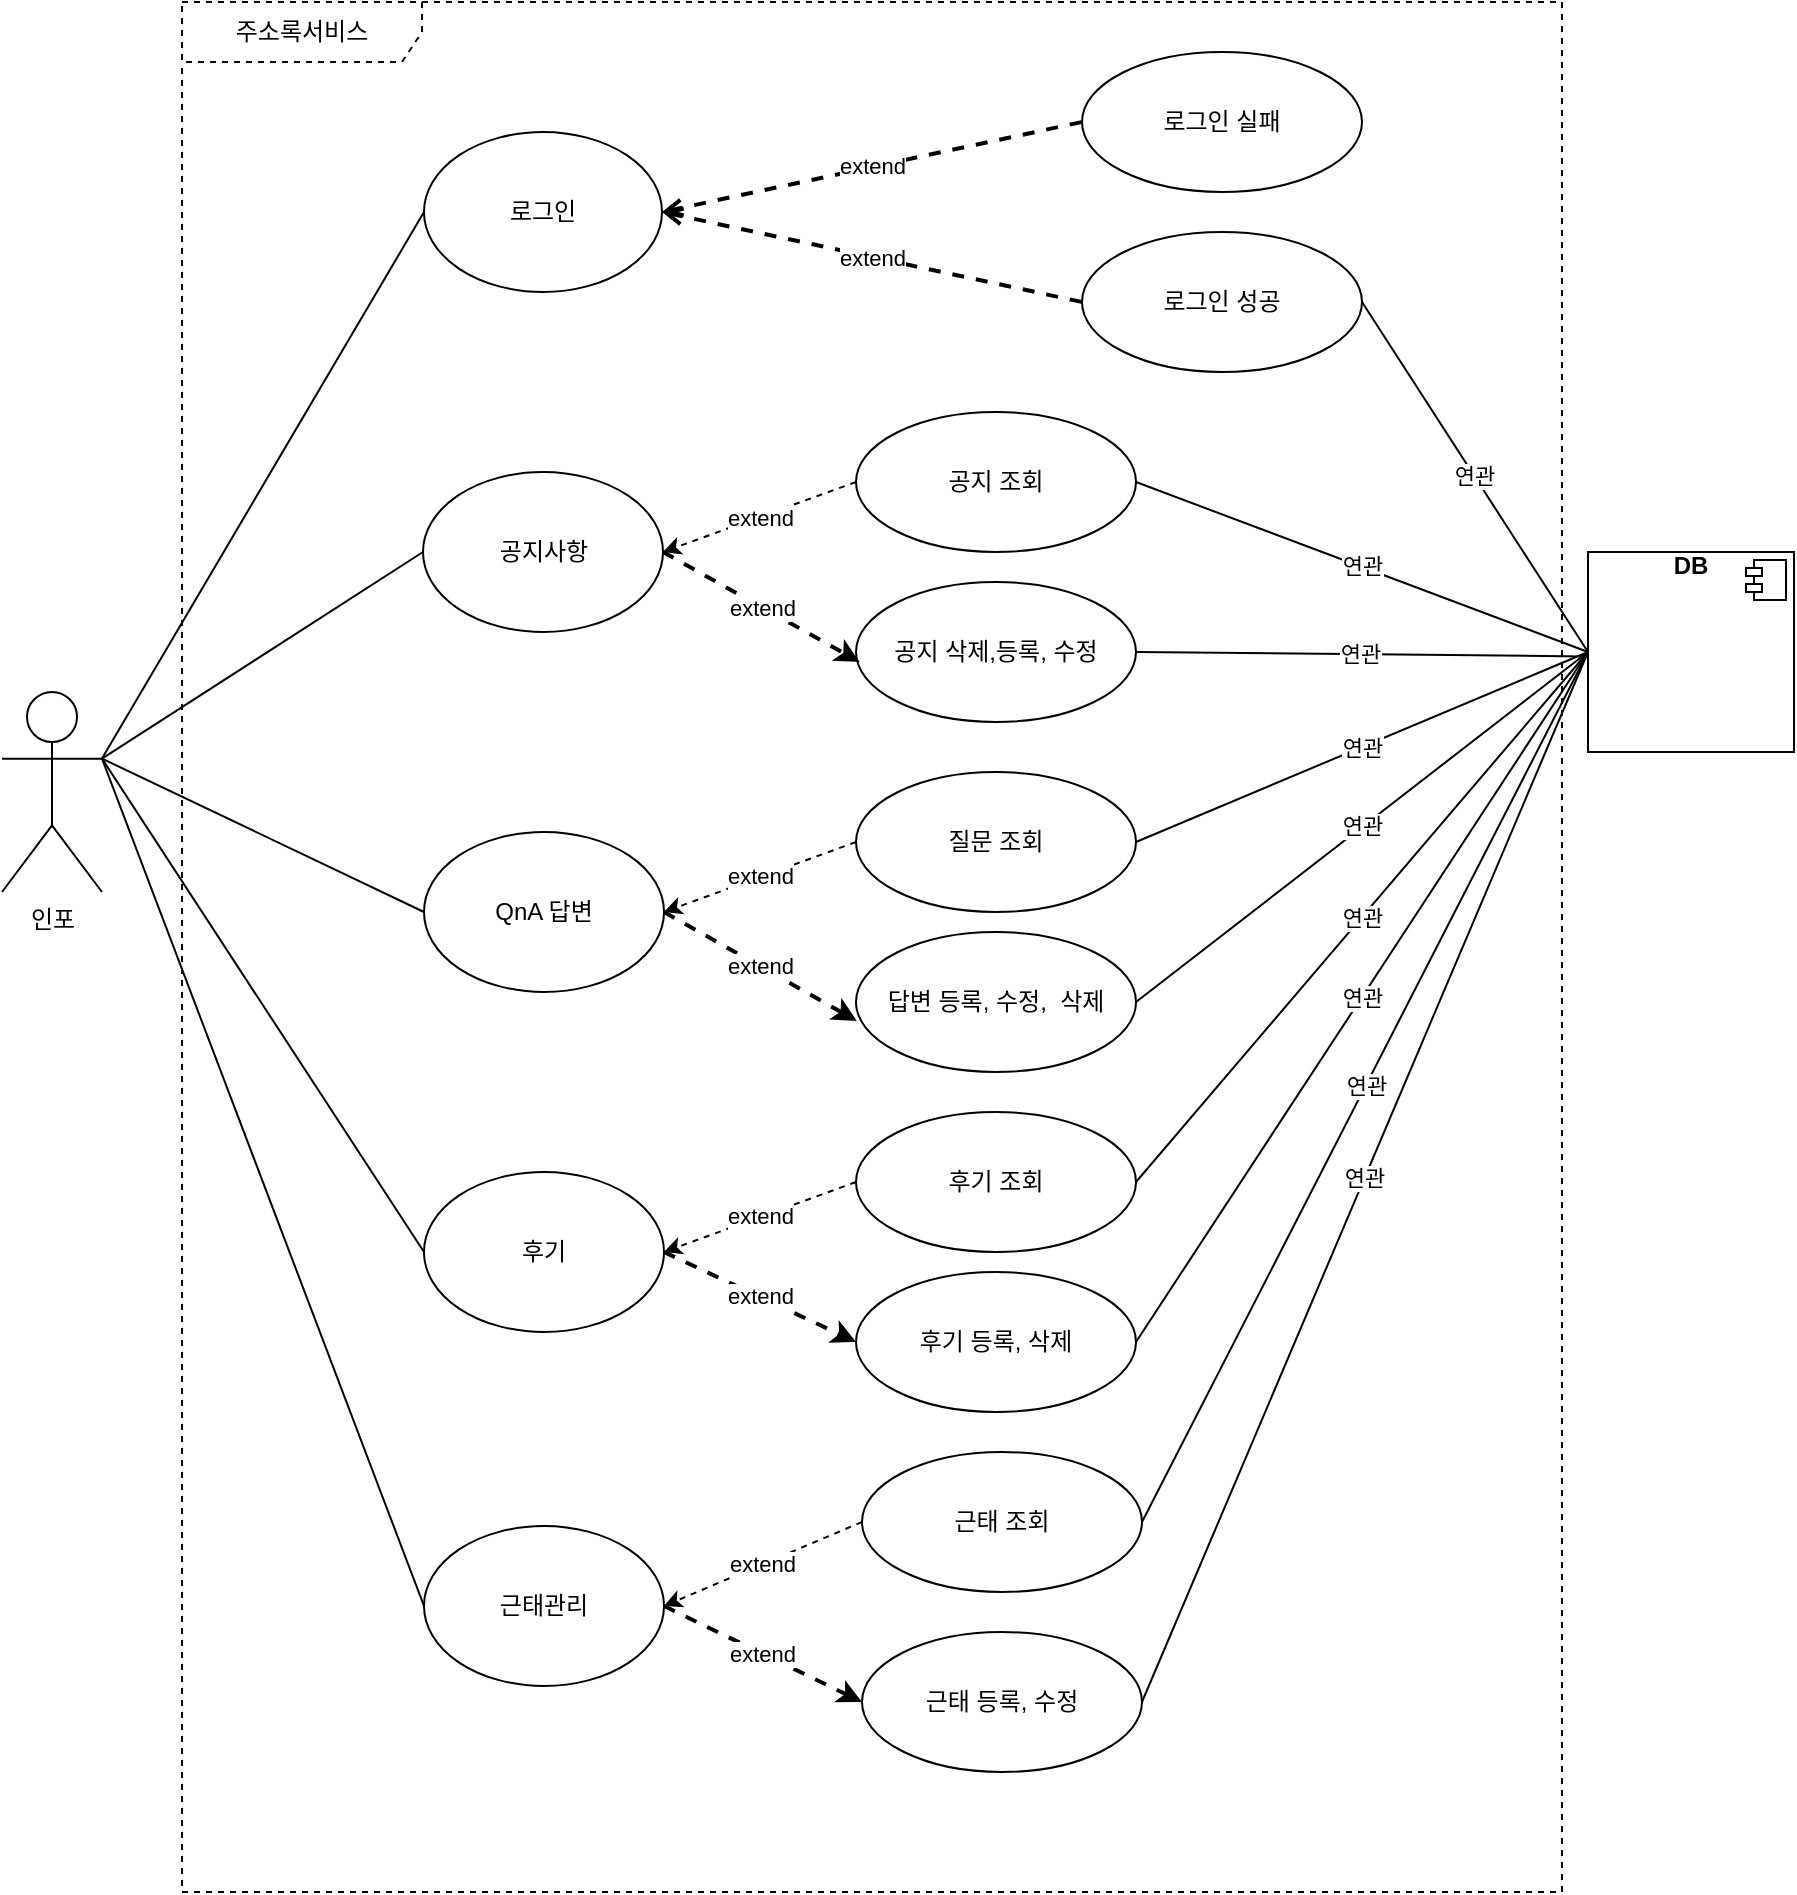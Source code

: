 <mxfile version="20.1.4" type="device" pages="4"><diagram id="vd1oy6Cvnvi9wA1iaA_M" name="인포"><mxGraphModel dx="1695" dy="895" grid="1" gridSize="10" guides="1" tooltips="1" connect="1" arrows="1" fold="1" page="1" pageScale="1" pageWidth="827" pageHeight="1169" math="0" shadow="0"><root><mxCell id="0"/><mxCell id="1" parent="0"/><mxCell id="J5uQ7YT-5iPVPxQspUOW-1" value="주소록서비스" style="shape=umlFrame;whiteSpace=wrap;html=1;width=120;height=30;dashed=1;" parent="1" vertex="1"><mxGeometry x="110" y="55" width="690" height="945" as="geometry"/></mxCell><mxCell id="J5uQ7YT-5iPVPxQspUOW-2" value="인포" style="shape=umlActor;verticalLabelPosition=bottom;verticalAlign=top;html=1;" parent="1" vertex="1"><mxGeometry x="20" y="400" width="50" height="100" as="geometry"/></mxCell><mxCell id="J5uQ7YT-5iPVPxQspUOW-3" value="로그인" style="ellipse;whiteSpace=wrap;html=1;" parent="1" vertex="1"><mxGeometry x="231" y="120" width="119" height="80" as="geometry"/></mxCell><mxCell id="J5uQ7YT-5iPVPxQspUOW-7" value="로그인 실패" style="ellipse;whiteSpace=wrap;html=1;" parent="1" vertex="1"><mxGeometry x="560" y="80" width="140" height="70" as="geometry"/></mxCell><mxCell id="J5uQ7YT-5iPVPxQspUOW-9" value="" style="endArrow=none;html=1;rounded=0;exitX=1;exitY=0.333;exitDx=0;exitDy=0;exitPerimeter=0;entryX=0;entryY=0.5;entryDx=0;entryDy=0;" parent="1" source="J5uQ7YT-5iPVPxQspUOW-2" target="J5uQ7YT-5iPVPxQspUOW-3" edge="1"><mxGeometry width="50" height="50" relative="1" as="geometry"><mxPoint x="110" y="170" as="sourcePoint"/><mxPoint x="343" y="120" as="targetPoint"/></mxGeometry></mxCell><mxCell id="J5uQ7YT-5iPVPxQspUOW-10" value="" style="endArrow=none;html=1;rounded=0;entryX=0;entryY=0.5;entryDx=0;entryDy=0;exitX=1;exitY=0.333;exitDx=0;exitDy=0;exitPerimeter=0;" parent="1" source="J5uQ7YT-5iPVPxQspUOW-2" target="XtTsgjGE1ByPPcZ5koQ5-1" edge="1"><mxGeometry width="50" height="50" relative="1" as="geometry"><mxPoint x="110" y="170" as="sourcePoint"/><mxPoint x="160" y="225" as="targetPoint"/></mxGeometry></mxCell><mxCell id="J5uQ7YT-5iPVPxQspUOW-11" value="&lt;b&gt;DB&lt;/b&gt;" style="align=center;overflow=fill;html=1;dropTarget=0;" parent="1" vertex="1"><mxGeometry x="813" y="330" width="103" height="100" as="geometry"/></mxCell><mxCell id="J5uQ7YT-5iPVPxQspUOW-12" value="" style="shape=component;jettyWidth=8;jettyHeight=4;" parent="J5uQ7YT-5iPVPxQspUOW-11" vertex="1"><mxGeometry x="1" width="20" height="20" relative="1" as="geometry"><mxPoint x="-24" y="4" as="offset"/></mxGeometry></mxCell><mxCell id="J5uQ7YT-5iPVPxQspUOW-15" value="연관" style="endArrow=none;html=1;rounded=0;exitX=1;exitY=0.5;exitDx=0;exitDy=0;entryX=0;entryY=0.5;entryDx=0;entryDy=0;" parent="1" source="WVK68kcD7X1ME5tpraIC-4" target="J5uQ7YT-5iPVPxQspUOW-11" edge="1"><mxGeometry width="50" height="50" relative="1" as="geometry"><mxPoint x="286" y="735" as="sourcePoint"/><mxPoint x="746" y="350" as="targetPoint"/></mxGeometry></mxCell><mxCell id="J5uQ7YT-5iPVPxQspUOW-17" value="extend" style="endArrow=none;html=1;rounded=0;dashed=1;entryX=0;entryY=0.5;entryDx=0;entryDy=0;startArrow=open;startFill=0;exitX=1;exitY=0.5;exitDx=0;exitDy=0;strokeWidth=2;" parent="1" source="J5uQ7YT-5iPVPxQspUOW-3" target="J5uQ7YT-5iPVPxQspUOW-7" edge="1"><mxGeometry width="50" height="50" relative="1" as="geometry"><mxPoint x="420" y="120" as="sourcePoint"/><mxPoint x="460" y="220" as="targetPoint"/></mxGeometry></mxCell><mxCell id="J5uQ7YT-5iPVPxQspUOW-22" value="근태 등록, 수정" style="ellipse;whiteSpace=wrap;html=1;" parent="1" vertex="1"><mxGeometry x="450" y="870" width="140" height="70" as="geometry"/></mxCell><mxCell id="J5uQ7YT-5iPVPxQspUOW-23" value="연관" style="endArrow=none;html=1;rounded=0;exitX=1;exitY=0.5;exitDx=0;exitDy=0;entryX=0;entryY=0.5;entryDx=0;entryDy=0;" parent="1" source="J5uQ7YT-5iPVPxQspUOW-22" target="J5uQ7YT-5iPVPxQspUOW-11" edge="1"><mxGeometry width="50" height="50" relative="1" as="geometry"><mxPoint x="326.0" y="545" as="sourcePoint"/><mxPoint x="816" y="460" as="targetPoint"/></mxGeometry></mxCell><mxCell id="J5uQ7YT-5iPVPxQspUOW-24" value="extend" style="endArrow=classic;html=1;rounded=0;dashed=1;entryX=0;entryY=0.5;entryDx=0;entryDy=0;startArrow=none;startFill=0;exitX=1;exitY=0.5;exitDx=0;exitDy=0;strokeWidth=2;endFill=1;" parent="1" source="WVK68kcD7X1ME5tpraIC-2" target="J5uQ7YT-5iPVPxQspUOW-22" edge="1"><mxGeometry width="50" height="50" relative="1" as="geometry"><mxPoint x="377" y="932" as="sourcePoint"/><mxPoint x="457" y="897" as="targetPoint"/></mxGeometry></mxCell><mxCell id="XtTsgjGE1ByPPcZ5koQ5-1" value="공지사항" style="ellipse;whiteSpace=wrap;html=1;" parent="1" vertex="1"><mxGeometry x="230.5" y="290" width="120" height="80" as="geometry"/></mxCell><mxCell id="XtTsgjGE1ByPPcZ5koQ5-2" value="QnA 답변" style="ellipse;whiteSpace=wrap;html=1;" parent="1" vertex="1"><mxGeometry x="231" y="470" width="120" height="80" as="geometry"/></mxCell><mxCell id="WVK68kcD7X1ME5tpraIC-1" value="후기" style="ellipse;whiteSpace=wrap;html=1;" parent="1" vertex="1"><mxGeometry x="231" y="640" width="120" height="80" as="geometry"/></mxCell><mxCell id="WVK68kcD7X1ME5tpraIC-2" value="근태관리" style="ellipse;whiteSpace=wrap;html=1;" parent="1" vertex="1"><mxGeometry x="231" y="817" width="120" height="80" as="geometry"/></mxCell><mxCell id="WVK68kcD7X1ME5tpraIC-4" value="근태 조회" style="ellipse;whiteSpace=wrap;html=1;" parent="1" vertex="1"><mxGeometry x="450" y="780" width="140" height="70" as="geometry"/></mxCell><mxCell id="WVK68kcD7X1ME5tpraIC-5" value="extend" style="endArrow=classic;html=1;rounded=0;entryX=1;entryY=0.5;entryDx=0;entryDy=0;exitX=0;exitY=0.5;exitDx=0;exitDy=0;dashed=1;" parent="1" source="WVK68kcD7X1ME5tpraIC-4" target="WVK68kcD7X1ME5tpraIC-2" edge="1"><mxGeometry width="50" height="50" relative="1" as="geometry"><mxPoint x="457" y="707" as="sourcePoint"/><mxPoint x="507" y="657" as="targetPoint"/></mxGeometry></mxCell><mxCell id="6f4xFoISqAzeH8OFsN1y-1" value="공지 조회" style="ellipse;whiteSpace=wrap;html=1;" parent="1" vertex="1"><mxGeometry x="447" y="260" width="140" height="70" as="geometry"/></mxCell><mxCell id="6f4xFoISqAzeH8OFsN1y-2" value="질문 조회" style="ellipse;whiteSpace=wrap;html=1;" parent="1" vertex="1"><mxGeometry x="447" y="440" width="140" height="70" as="geometry"/></mxCell><mxCell id="6f4xFoISqAzeH8OFsN1y-3" value="후기 조회" style="ellipse;whiteSpace=wrap;html=1;" parent="1" vertex="1"><mxGeometry x="447" y="610" width="140" height="70" as="geometry"/></mxCell><mxCell id="6f4xFoISqAzeH8OFsN1y-5" value="후기 등록, 삭제" style="ellipse;whiteSpace=wrap;html=1;" parent="1" vertex="1"><mxGeometry x="447" y="690" width="140" height="70" as="geometry"/></mxCell><mxCell id="6f4xFoISqAzeH8OFsN1y-6" value="답변 등록, 수정,&amp;nbsp; 삭제" style="ellipse;whiteSpace=wrap;html=1;" parent="1" vertex="1"><mxGeometry x="447" y="520" width="140" height="70" as="geometry"/></mxCell><mxCell id="6f4xFoISqAzeH8OFsN1y-7" value="공지 삭제,등록, 수정" style="ellipse;whiteSpace=wrap;html=1;" parent="1" vertex="1"><mxGeometry x="447" y="345" width="140" height="70" as="geometry"/></mxCell><mxCell id="6f4xFoISqAzeH8OFsN1y-8" value="extend" style="endArrow=classic;html=1;rounded=0;dashed=1;entryX=0;entryY=0.5;entryDx=0;entryDy=0;startArrow=none;startFill=0;strokeWidth=2;endFill=1;exitX=1;exitY=0.5;exitDx=0;exitDy=0;" parent="1" source="WVK68kcD7X1ME5tpraIC-1" edge="1" target="6f4xFoISqAzeH8OFsN1y-5"><mxGeometry width="50" height="50" relative="1" as="geometry"><mxPoint x="357" y="740" as="sourcePoint"/><mxPoint x="447" y="760" as="targetPoint"/></mxGeometry></mxCell><mxCell id="6f4xFoISqAzeH8OFsN1y-9" value="extend" style="endArrow=classic;html=1;rounded=0;entryX=1;entryY=0.5;entryDx=0;entryDy=0;exitX=0;exitY=0.5;exitDx=0;exitDy=0;dashed=1;" parent="1" target="WVK68kcD7X1ME5tpraIC-1" edge="1" source="6f4xFoISqAzeH8OFsN1y-3"><mxGeometry width="50" height="50" relative="1" as="geometry"><mxPoint x="447" y="670" as="sourcePoint"/><mxPoint x="342.0" y="745" as="targetPoint"/></mxGeometry></mxCell><mxCell id="6f4xFoISqAzeH8OFsN1y-12" value="extend" style="endArrow=classic;html=1;rounded=0;dashed=1;entryX=0.003;entryY=0.635;entryDx=0;entryDy=0;startArrow=none;startFill=0;strokeWidth=2;endFill=1;exitX=1;exitY=0.5;exitDx=0;exitDy=0;entryPerimeter=0;" parent="1" source="XtTsgjGE1ByPPcZ5koQ5-2" target="6f4xFoISqAzeH8OFsN1y-6" edge="1"><mxGeometry width="50" height="50" relative="1" as="geometry"><mxPoint x="357" y="554.5" as="sourcePoint"/><mxPoint x="453" y="580" as="targetPoint"/></mxGeometry></mxCell><mxCell id="6f4xFoISqAzeH8OFsN1y-13" value="extend" style="endArrow=classic;html=1;rounded=0;entryX=1;entryY=0.5;entryDx=0;entryDy=0;exitX=0;exitY=0.5;exitDx=0;exitDy=0;dashed=1;" parent="1" source="6f4xFoISqAzeH8OFsN1y-2" target="XtTsgjGE1ByPPcZ5koQ5-2" edge="1"><mxGeometry width="50" height="50" relative="1" as="geometry"><mxPoint x="453" y="490" as="sourcePoint"/><mxPoint x="357" y="554.5" as="targetPoint"/></mxGeometry></mxCell><mxCell id="6f4xFoISqAzeH8OFsN1y-14" value="extend" style="endArrow=classic;html=1;rounded=0;dashed=1;entryX=0.013;entryY=0.571;entryDx=0;entryDy=0;startArrow=none;startFill=0;strokeWidth=2;endFill=1;exitX=1;exitY=0.5;exitDx=0;exitDy=0;entryPerimeter=0;" parent="1" source="XtTsgjGE1ByPPcZ5koQ5-1" target="6f4xFoISqAzeH8OFsN1y-7" edge="1"><mxGeometry width="50" height="50" relative="1" as="geometry"><mxPoint x="351" y="384.5" as="sourcePoint"/><mxPoint x="447" y="410" as="targetPoint"/></mxGeometry></mxCell><mxCell id="6f4xFoISqAzeH8OFsN1y-16" value="extend" style="endArrow=classic;html=1;rounded=0;exitX=0;exitY=0.5;exitDx=0;exitDy=0;dashed=1;entryX=1;entryY=0.5;entryDx=0;entryDy=0;" parent="1" source="6f4xFoISqAzeH8OFsN1y-1" target="XtTsgjGE1ByPPcZ5koQ5-1" edge="1"><mxGeometry width="50" height="50" relative="1" as="geometry"><mxPoint x="447.0" y="335" as="sourcePoint"/><mxPoint x="360" y="380" as="targetPoint"/></mxGeometry></mxCell><mxCell id="6f4xFoISqAzeH8OFsN1y-17" value="연관" style="endArrow=none;html=1;rounded=0;exitX=1;exitY=0.5;exitDx=0;exitDy=0;entryX=0;entryY=0.5;entryDx=0;entryDy=0;" parent="1" source="6f4xFoISqAzeH8OFsN1y-1" target="J5uQ7YT-5iPVPxQspUOW-11" edge="1"><mxGeometry width="50" height="50" relative="1" as="geometry"><mxPoint x="496.0" y="337.5" as="sourcePoint"/><mxPoint x="653" y="442.5" as="targetPoint"/></mxGeometry></mxCell><mxCell id="6f4xFoISqAzeH8OFsN1y-18" value="연관" style="endArrow=none;html=1;rounded=0;exitX=1;exitY=0.5;exitDx=0;exitDy=0;entryX=-0.011;entryY=0.522;entryDx=0;entryDy=0;entryPerimeter=0;" parent="1" source="6f4xFoISqAzeH8OFsN1y-7" target="J5uQ7YT-5iPVPxQspUOW-11" edge="1"><mxGeometry width="50" height="50" relative="1" as="geometry"><mxPoint x="521.0" y="862" as="sourcePoint"/><mxPoint x="816" y="380" as="targetPoint"/></mxGeometry></mxCell><mxCell id="6f4xFoISqAzeH8OFsN1y-19" value="연관" style="endArrow=none;html=1;rounded=0;exitX=1;exitY=0.5;exitDx=0;exitDy=0;entryX=0;entryY=0.5;entryDx=0;entryDy=0;" parent="1" source="6f4xFoISqAzeH8OFsN1y-2" target="J5uQ7YT-5iPVPxQspUOW-11" edge="1"><mxGeometry width="50" height="50" relative="1" as="geometry"><mxPoint x="531.0" y="872" as="sourcePoint"/><mxPoint x="833" y="400" as="targetPoint"/></mxGeometry></mxCell><mxCell id="6f4xFoISqAzeH8OFsN1y-20" value="연관" style="endArrow=none;html=1;rounded=0;exitX=1;exitY=0.5;exitDx=0;exitDy=0;entryX=0;entryY=0.5;entryDx=0;entryDy=0;" parent="1" source="6f4xFoISqAzeH8OFsN1y-6" target="J5uQ7YT-5iPVPxQspUOW-11" edge="1"><mxGeometry width="50" height="50" relative="1" as="geometry"><mxPoint x="541.0" y="882" as="sourcePoint"/><mxPoint x="843" y="410" as="targetPoint"/></mxGeometry></mxCell><mxCell id="6f4xFoISqAzeH8OFsN1y-21" value="연관" style="endArrow=none;html=1;rounded=0;exitX=1;exitY=0.5;exitDx=0;exitDy=0;entryX=0;entryY=0.5;entryDx=0;entryDy=0;" parent="1" source="6f4xFoISqAzeH8OFsN1y-3" target="J5uQ7YT-5iPVPxQspUOW-11" edge="1"><mxGeometry width="50" height="50" relative="1" as="geometry"><mxPoint x="551.0" y="892" as="sourcePoint"/><mxPoint x="853" y="420" as="targetPoint"/></mxGeometry></mxCell><mxCell id="6f4xFoISqAzeH8OFsN1y-22" value="연관" style="endArrow=none;html=1;rounded=0;exitX=1;exitY=0.5;exitDx=0;exitDy=0;entryX=0;entryY=0.5;entryDx=0;entryDy=0;" parent="1" source="6f4xFoISqAzeH8OFsN1y-5" target="J5uQ7YT-5iPVPxQspUOW-11" edge="1"><mxGeometry width="50" height="50" relative="1" as="geometry"><mxPoint x="561.0" y="902" as="sourcePoint"/><mxPoint x="863" y="430" as="targetPoint"/></mxGeometry></mxCell><mxCell id="B9vCIxjSsVP46S_7Mnf8-32" value="로그인 성공" style="ellipse;whiteSpace=wrap;html=1;" parent="1" vertex="1"><mxGeometry x="560" y="170" width="140" height="70" as="geometry"/></mxCell><mxCell id="B9vCIxjSsVP46S_7Mnf8-33" value="연관" style="endArrow=none;html=1;rounded=0;entryX=0;entryY=0.5;entryDx=0;entryDy=0;exitX=1;exitY=0.5;exitDx=0;exitDy=0;" parent="1" source="B9vCIxjSsVP46S_7Mnf8-32" target="J5uQ7YT-5iPVPxQspUOW-11" edge="1"><mxGeometry width="50" height="50" relative="1" as="geometry"><mxPoint x="670.0" y="215" as="sourcePoint"/><mxPoint x="987" y="250" as="targetPoint"/></mxGeometry></mxCell><mxCell id="B9vCIxjSsVP46S_7Mnf8-34" value="extend" style="endArrow=none;html=1;rounded=0;dashed=1;entryX=0;entryY=0.5;entryDx=0;entryDy=0;startArrow=open;startFill=0;exitX=1;exitY=0.5;exitDx=0;exitDy=0;strokeWidth=2;" parent="1" source="J5uQ7YT-5iPVPxQspUOW-3" target="B9vCIxjSsVP46S_7Mnf8-32" edge="1"><mxGeometry width="50" height="50" relative="1" as="geometry"><mxPoint x="424.0" y="125.0" as="sourcePoint"/><mxPoint x="540.0" y="125.0" as="targetPoint"/></mxGeometry></mxCell><mxCell id="PQ1Tc55FmnJghICLCqgB-2" value="" style="endArrow=none;html=1;rounded=0;entryX=0;entryY=0.5;entryDx=0;entryDy=0;exitX=1;exitY=0.333;exitDx=0;exitDy=0;exitPerimeter=0;" parent="1" source="J5uQ7YT-5iPVPxQspUOW-2" target="XtTsgjGE1ByPPcZ5koQ5-2" edge="1"><mxGeometry width="50" height="50" relative="1" as="geometry"><mxPoint x="60" y="160.0" as="sourcePoint"/><mxPoint x="156" y="400" as="targetPoint"/></mxGeometry></mxCell><mxCell id="PQ1Tc55FmnJghICLCqgB-3" value="" style="endArrow=none;html=1;rounded=0;entryX=0;entryY=0.5;entryDx=0;entryDy=0;exitX=1;exitY=0.333;exitDx=0;exitDy=0;exitPerimeter=0;" parent="1" source="J5uQ7YT-5iPVPxQspUOW-2" target="WVK68kcD7X1ME5tpraIC-1" edge="1"><mxGeometry width="50" height="50" relative="1" as="geometry"><mxPoint x="70" y="170.0" as="sourcePoint"/><mxPoint x="166" y="410" as="targetPoint"/></mxGeometry></mxCell><mxCell id="PQ1Tc55FmnJghICLCqgB-4" value="" style="endArrow=none;html=1;rounded=0;entryX=0;entryY=0.5;entryDx=0;entryDy=0;exitX=1;exitY=0.333;exitDx=0;exitDy=0;exitPerimeter=0;" parent="1" source="J5uQ7YT-5iPVPxQspUOW-2" target="WVK68kcD7X1ME5tpraIC-2" edge="1"><mxGeometry width="50" height="50" relative="1" as="geometry"><mxPoint x="80" y="180.0" as="sourcePoint"/><mxPoint x="176" y="420" as="targetPoint"/></mxGeometry></mxCell></root></mxGraphModel></diagram><diagram id="mT1Ifwx6MJqIx4ejHWhG" name="이용자"><mxGraphModel dx="1403" dy="902" grid="1" gridSize="10" guides="1" tooltips="1" connect="1" arrows="1" fold="1" page="1" pageScale="1" pageWidth="827" pageHeight="1169" math="0" shadow="0"><root><mxCell id="0"/><mxCell id="1" parent="0"/><mxCell id="IxGQWKoD90vIPikiCH8v-60" value="" style="shape=umlFrame;whiteSpace=wrap;html=1;width=120;height=30;dashed=1;" vertex="1" parent="1"><mxGeometry x="120" y="65" width="920" height="925" as="geometry"/></mxCell><mxCell id="IxGQWKoD90vIPikiCH8v-61" value="이용자&lt;br&gt;" style="shape=umlActor;verticalLabelPosition=bottom;verticalAlign=top;html=1;" vertex="1" parent="1"><mxGeometry x="40" y="195" width="30" height="60" as="geometry"/></mxCell><mxCell id="IxGQWKoD90vIPikiCH8v-62" value="로그인" style="ellipse;whiteSpace=wrap;html=1;" vertex="1" parent="1"><mxGeometry x="180" y="180" width="140" height="70" as="geometry"/></mxCell><mxCell id="IxGQWKoD90vIPikiCH8v-63" value="회원가입" style="ellipse;whiteSpace=wrap;html=1;" vertex="1" parent="1"><mxGeometry x="180" y="100" width="140" height="70" as="geometry"/></mxCell><mxCell id="IxGQWKoD90vIPikiCH8v-64" value="로그인 실패" style="ellipse;whiteSpace=wrap;html=1;" vertex="1" parent="1"><mxGeometry x="550" y="100" width="140" height="70" as="geometry"/></mxCell><mxCell id="IxGQWKoD90vIPikiCH8v-65" value="로그인 성공" style="ellipse;whiteSpace=wrap;html=1;" vertex="1" parent="1"><mxGeometry x="550" y="180" width="140" height="70" as="geometry"/></mxCell><mxCell id="IxGQWKoD90vIPikiCH8v-66" value="" style="endArrow=none;html=1;rounded=0;exitX=1;exitY=0.333;exitDx=0;exitDy=0;exitPerimeter=0;entryX=0;entryY=0.5;entryDx=0;entryDy=0;" edge="1" parent="1" source="IxGQWKoD90vIPikiCH8v-61" target="IxGQWKoD90vIPikiCH8v-62"><mxGeometry width="50" height="50" relative="1" as="geometry"><mxPoint x="120" y="180" as="sourcePoint"/><mxPoint x="353" y="130" as="targetPoint"/></mxGeometry></mxCell><mxCell id="IxGQWKoD90vIPikiCH8v-67" value="" style="endArrow=none;html=1;rounded=0;entryX=0;entryY=0.5;entryDx=0;entryDy=0;exitX=1;exitY=0.333;exitDx=0;exitDy=0;exitPerimeter=0;" edge="1" parent="1" source="IxGQWKoD90vIPikiCH8v-61" target="IxGQWKoD90vIPikiCH8v-63"><mxGeometry width="50" height="50" relative="1" as="geometry"><mxPoint x="120" y="180" as="sourcePoint"/><mxPoint x="170" y="130" as="targetPoint"/></mxGeometry></mxCell><mxCell id="IxGQWKoD90vIPikiCH8v-68" value="&lt;b&gt;DB&lt;/b&gt;" style="align=center;overflow=fill;html=1;dropTarget=0;" vertex="1" parent="1"><mxGeometry x="1180" y="394" width="103" height="100" as="geometry"/></mxCell><mxCell id="IxGQWKoD90vIPikiCH8v-69" value="" style="shape=component;jettyWidth=8;jettyHeight=4;" vertex="1" parent="IxGQWKoD90vIPikiCH8v-68"><mxGeometry x="1" width="20" height="20" relative="1" as="geometry"><mxPoint x="-24" y="4" as="offset"/></mxGeometry></mxCell><mxCell id="IxGQWKoD90vIPikiCH8v-70" value="연관" style="endArrow=none;html=1;rounded=0;exitX=1;exitY=0.5;exitDx=0;exitDy=0;entryX=0;entryY=0.5;entryDx=0;entryDy=0;" edge="1" parent="1" source="IxGQWKoD90vIPikiCH8v-65" target="IxGQWKoD90vIPikiCH8v-68"><mxGeometry width="50" height="50" relative="1" as="geometry"><mxPoint x="720" y="260" as="sourcePoint"/><mxPoint x="1100" y="210" as="targetPoint"/></mxGeometry></mxCell><mxCell id="IxGQWKoD90vIPikiCH8v-71" value="연관" style="endArrow=none;html=1;rounded=0;entryX=0;entryY=0.5;entryDx=0;entryDy=0;exitX=1;exitY=0.5;exitDx=0;exitDy=0;" edge="1" parent="1" source="IxGQWKoD90vIPikiCH8v-89" target="IxGQWKoD90vIPikiCH8v-68"><mxGeometry width="50" height="50" relative="1" as="geometry"><mxPoint x="680" y="280" as="sourcePoint"/><mxPoint x="770" y="200" as="targetPoint"/></mxGeometry></mxCell><mxCell id="IxGQWKoD90vIPikiCH8v-72" value="연관" style="endArrow=none;html=1;rounded=0;entryX=0;entryY=0.5;entryDx=0;entryDy=0;exitX=1;exitY=0.5;exitDx=0;exitDy=0;" edge="1" parent="1" source="IxGQWKoD90vIPikiCH8v-87" target="IxGQWKoD90vIPikiCH8v-68"><mxGeometry width="50" height="50" relative="1" as="geometry"><mxPoint x="680" y="320" as="sourcePoint"/><mxPoint x="770" y="200" as="targetPoint"/></mxGeometry></mxCell><mxCell id="IxGQWKoD90vIPikiCH8v-73" value="extend" style="endArrow=none;dashed=1;html=1;strokeWidth=2;rounded=0;entryX=0;entryY=0.5;entryDx=0;entryDy=0;exitX=1;exitY=0.5;exitDx=0;exitDy=0;endFill=0;startArrow=open;startFill=0;" edge="1" parent="1" source="IxGQWKoD90vIPikiCH8v-62" target="IxGQWKoD90vIPikiCH8v-64"><mxGeometry width="50" height="50" relative="1" as="geometry"><mxPoint x="380" y="300" as="sourcePoint"/><mxPoint x="430" y="250" as="targetPoint"/></mxGeometry></mxCell><mxCell id="IxGQWKoD90vIPikiCH8v-74" value="extend" style="endArrow=open;html=1;rounded=0;dashed=1;entryX=0;entryY=0.5;entryDx=0;entryDy=0;startArrow=none;startFill=0;exitX=1;exitY=0.5;exitDx=0;exitDy=0;strokeWidth=2;endFill=0;" edge="1" parent="1" source="IxGQWKoD90vIPikiCH8v-62" target="IxGQWKoD90vIPikiCH8v-65"><mxGeometry width="50" height="50" relative="1" as="geometry"><mxPoint x="430" y="140" as="sourcePoint"/><mxPoint x="470" y="240" as="targetPoint"/></mxGeometry></mxCell><mxCell id="IxGQWKoD90vIPikiCH8v-75" value="수강신청" style="ellipse;whiteSpace=wrap;html=1;" vertex="1" parent="1"><mxGeometry x="806" y="490" width="140" height="70" as="geometry"/></mxCell><mxCell id="IxGQWKoD90vIPikiCH8v-76" value="연관" style="endArrow=none;html=1;rounded=0;exitX=1;exitY=0.5;exitDx=0;exitDy=0;entryX=0;entryY=0.5;entryDx=0;entryDy=0;" edge="1" parent="1" source="IxGQWKoD90vIPikiCH8v-75" target="IxGQWKoD90vIPikiCH8v-68"><mxGeometry width="50" height="50" relative="1" as="geometry"><mxPoint x="350.0" y="395" as="sourcePoint"/><mxPoint x="840" y="310" as="targetPoint"/></mxGeometry></mxCell><mxCell id="IxGQWKoD90vIPikiCH8v-77" value="include" style="endArrow=none;html=1;rounded=0;dashed=1;entryX=0;entryY=0.5;entryDx=0;entryDy=0;startArrow=open;startFill=0;strokeWidth=2;exitX=1;exitY=0.5;exitDx=0;exitDy=0;" edge="1" parent="1" source="IxGQWKoD90vIPikiCH8v-85" target="IxGQWKoD90vIPikiCH8v-75"><mxGeometry width="50" height="50" relative="1" as="geometry"><mxPoint x="306" y="695" as="sourcePoint"/><mxPoint x="386" y="660" as="targetPoint"/></mxGeometry></mxCell><mxCell id="IxGQWKoD90vIPikiCH8v-78" value="마이페이지" style="ellipse;whiteSpace=wrap;html=1;" vertex="1" parent="1"><mxGeometry x="180" y="260" width="140" height="70" as="geometry"/></mxCell><mxCell id="IxGQWKoD90vIPikiCH8v-79" value="include" style="endArrow=open;html=1;rounded=0;dashed=1;entryX=0;entryY=0.5;entryDx=0;entryDy=0;startArrow=none;startFill=0;exitX=1;exitY=0.5;exitDx=0;exitDy=0;strokeWidth=2;endFill=0;" edge="1" parent="1" source="IxGQWKoD90vIPikiCH8v-78" target="IxGQWKoD90vIPikiCH8v-65"><mxGeometry width="50" height="50" relative="1" as="geometry"><mxPoint x="330.0" y="225" as="sourcePoint"/><mxPoint x="550" y="225" as="targetPoint"/></mxGeometry></mxCell><mxCell id="IxGQWKoD90vIPikiCH8v-80" value="수강신청" style="ellipse;whiteSpace=wrap;html=1;" vertex="1" parent="1"><mxGeometry x="143" y="409" width="140" height="70" as="geometry"/></mxCell><mxCell id="IxGQWKoD90vIPikiCH8v-81" value="내 강좌" style="ellipse;whiteSpace=wrap;html=1;" vertex="1" parent="1"><mxGeometry x="143" y="498" width="140" height="70" as="geometry"/></mxCell><mxCell id="IxGQWKoD90vIPikiCH8v-82" value="이용권 구매" style="ellipse;whiteSpace=wrap;html=1;" vertex="1" parent="1"><mxGeometry x="143" y="586" width="140" height="70" as="geometry"/></mxCell><mxCell id="IxGQWKoD90vIPikiCH8v-83" value="구매내역" style="ellipse;whiteSpace=wrap;html=1;" vertex="1" parent="1"><mxGeometry x="143" y="674" width="140" height="70" as="geometry"/></mxCell><mxCell id="IxGQWKoD90vIPikiCH8v-84" value="1:1 문의" style="ellipse;whiteSpace=wrap;html=1;" vertex="1" parent="1"><mxGeometry x="143" y="763" width="140" height="70" as="geometry"/></mxCell><mxCell id="IxGQWKoD90vIPikiCH8v-85" value="시간표 조회" style="ellipse;whiteSpace=wrap;html=1;" vertex="1" parent="1"><mxGeometry x="420" y="500" width="140" height="70" as="geometry"/></mxCell><mxCell id="IxGQWKoD90vIPikiCH8v-86" value="extend" style="endArrow=none;html=1;rounded=0;dashed=1;entryX=0;entryY=0.5;entryDx=0;entryDy=0;startArrow=open;startFill=0;strokeWidth=2;exitX=1;exitY=0.5;exitDx=0;exitDy=0;" edge="1" parent="1" source="IxGQWKoD90vIPikiCH8v-80" target="IxGQWKoD90vIPikiCH8v-85"><mxGeometry width="50" height="50" relative="1" as="geometry"><mxPoint x="304" y="524.17" as="sourcePoint"/><mxPoint x="374" y="524.17" as="targetPoint"/></mxGeometry></mxCell><mxCell id="IxGQWKoD90vIPikiCH8v-87" value="수강내역 조회" style="ellipse;whiteSpace=wrap;html=1;" vertex="1" parent="1"><mxGeometry x="420" y="589" width="140" height="70" as="geometry"/></mxCell><mxCell id="IxGQWKoD90vIPikiCH8v-88" value="extend" style="endArrow=none;html=1;rounded=0;dashed=1;entryX=0;entryY=0.5;entryDx=0;entryDy=0;startArrow=open;startFill=0;strokeWidth=2;" edge="1" parent="1" source="IxGQWKoD90vIPikiCH8v-81" target="IxGQWKoD90vIPikiCH8v-87"><mxGeometry width="50" height="50" relative="1" as="geometry"><mxPoint x="304" y="613.17" as="sourcePoint"/><mxPoint x="374" y="613.17" as="targetPoint"/></mxGeometry></mxCell><mxCell id="IxGQWKoD90vIPikiCH8v-89" value="이용권 조회" style="ellipse;whiteSpace=wrap;html=1;" vertex="1" parent="1"><mxGeometry x="420" y="677" width="140" height="70" as="geometry"/></mxCell><mxCell id="IxGQWKoD90vIPikiCH8v-90" value="extend" style="endArrow=none;html=1;rounded=0;dashed=1;entryX=0;entryY=0.5;entryDx=0;entryDy=0;startArrow=open;startFill=0;strokeWidth=2;" edge="1" parent="1" source="IxGQWKoD90vIPikiCH8v-82" target="IxGQWKoD90vIPikiCH8v-89"><mxGeometry width="50" height="50" relative="1" as="geometry"><mxPoint x="304" y="701.17" as="sourcePoint"/><mxPoint x="374" y="701.17" as="targetPoint"/></mxGeometry></mxCell><mxCell id="IxGQWKoD90vIPikiCH8v-91" value="구매내역 조회" style="ellipse;whiteSpace=wrap;html=1;" vertex="1" parent="1"><mxGeometry x="420" y="765" width="140" height="70" as="geometry"/></mxCell><mxCell id="IxGQWKoD90vIPikiCH8v-92" value="extend" style="endArrow=none;html=1;rounded=0;dashed=1;entryX=0;entryY=0.5;entryDx=0;entryDy=0;startArrow=open;startFill=0;strokeWidth=2;exitX=1;exitY=0.5;exitDx=0;exitDy=0;" edge="1" parent="1" source="IxGQWKoD90vIPikiCH8v-83" target="IxGQWKoD90vIPikiCH8v-91"><mxGeometry width="50" height="50" relative="1" as="geometry"><mxPoint x="304" y="789.17" as="sourcePoint"/><mxPoint x="374" y="789.17" as="targetPoint"/></mxGeometry></mxCell><mxCell id="IxGQWKoD90vIPikiCH8v-93" value="문의내역 조회" style="ellipse;whiteSpace=wrap;html=1;" vertex="1" parent="1"><mxGeometry x="420" y="854" width="140" height="70" as="geometry"/></mxCell><mxCell id="IxGQWKoD90vIPikiCH8v-94" value="extend" style="endArrow=none;html=1;rounded=0;dashed=1;entryX=0;entryY=0.5;entryDx=0;entryDy=0;startArrow=open;startFill=0;strokeWidth=2;exitX=1;exitY=0.5;exitDx=0;exitDy=0;" edge="1" parent="1" source="IxGQWKoD90vIPikiCH8v-84" target="IxGQWKoD90vIPikiCH8v-93"><mxGeometry width="50" height="50" relative="1" as="geometry"><mxPoint x="304" y="878.17" as="sourcePoint"/><mxPoint x="374" y="878.17" as="targetPoint"/></mxGeometry></mxCell><mxCell id="IxGQWKoD90vIPikiCH8v-95" value="연관" style="endArrow=none;html=1;rounded=0;entryX=0;entryY=0.5;entryDx=0;entryDy=0;exitX=1;exitY=0.5;exitDx=0;exitDy=0;" edge="1" parent="1" source="IxGQWKoD90vIPikiCH8v-91" target="IxGQWKoD90vIPikiCH8v-68"><mxGeometry width="50" height="50" relative="1" as="geometry"><mxPoint x="530" y="602" as="sourcePoint"/><mxPoint x="847.0" y="240" as="targetPoint"/></mxGeometry></mxCell><mxCell id="IxGQWKoD90vIPikiCH8v-96" value="연관" style="endArrow=none;html=1;rounded=0;entryX=0;entryY=0.5;entryDx=0;entryDy=0;exitX=1;exitY=0.5;exitDx=0;exitDy=0;" edge="1" parent="1" source="IxGQWKoD90vIPikiCH8v-93" target="IxGQWKoD90vIPikiCH8v-68"><mxGeometry width="50" height="50" relative="1" as="geometry"><mxPoint x="540" y="612" as="sourcePoint"/><mxPoint x="857.0" y="250" as="targetPoint"/></mxGeometry></mxCell><mxCell id="IxGQWKoD90vIPikiCH8v-97" value="이용권 결제 팝업" style="ellipse;whiteSpace=wrap;html=1;" vertex="1" parent="1"><mxGeometry x="640" y="833" width="140" height="70" as="geometry"/></mxCell><mxCell id="IxGQWKoD90vIPikiCH8v-98" value="include" style="endArrow=none;html=1;rounded=0;dashed=1;entryX=0;entryY=0.5;entryDx=0;entryDy=0;startArrow=open;startFill=0;strokeWidth=2;exitX=1;exitY=0.5;exitDx=0;exitDy=0;" edge="1" parent="1" source="IxGQWKoD90vIPikiCH8v-89" target="IxGQWKoD90vIPikiCH8v-97"><mxGeometry width="50" height="50" relative="1" as="geometry"><mxPoint x="516" y="702" as="sourcePoint"/><mxPoint x="386" y="837" as="targetPoint"/></mxGeometry></mxCell><mxCell id="IxGQWKoD90vIPikiCH8v-99" value="이용권 결제" style="ellipse;whiteSpace=wrap;html=1;" vertex="1" parent="1"><mxGeometry x="880" y="833" width="140" height="70" as="geometry"/></mxCell><mxCell id="IxGQWKoD90vIPikiCH8v-100" value="include" style="endArrow=none;html=1;rounded=0;dashed=1;entryX=0;entryY=0.5;entryDx=0;entryDy=0;startArrow=open;startFill=0;strokeWidth=2;exitX=1;exitY=0.5;exitDx=0;exitDy=0;" edge="1" parent="1" source="IxGQWKoD90vIPikiCH8v-97" target="IxGQWKoD90vIPikiCH8v-99"><mxGeometry width="50" height="50" relative="1" as="geometry"><mxPoint x="756" y="704" as="sourcePoint"/><mxPoint x="626" y="839" as="targetPoint"/></mxGeometry></mxCell><mxCell id="IxGQWKoD90vIPikiCH8v-101" value="프로필 수정" style="ellipse;whiteSpace=wrap;html=1;" vertex="1" parent="1"><mxGeometry x="760" y="410" width="140" height="70" as="geometry"/></mxCell><mxCell id="IxGQWKoD90vIPikiCH8v-102" value="연관" style="endArrow=none;html=1;rounded=0;exitX=1;exitY=0.5;exitDx=0;exitDy=0;entryX=0;entryY=0.5;entryDx=0;entryDy=0;" edge="1" parent="1" source="IxGQWKoD90vIPikiCH8v-101" target="IxGQWKoD90vIPikiCH8v-68"><mxGeometry width="50" height="50" relative="1" as="geometry"><mxPoint x="830" y="320" as="sourcePoint"/><mxPoint x="1210" y="275" as="targetPoint"/></mxGeometry></mxCell><mxCell id="IxGQWKoD90vIPikiCH8v-103" value="신체정보 등록/수정" style="ellipse;whiteSpace=wrap;html=1;" vertex="1" parent="1"><mxGeometry x="760" y="335" width="140" height="70" as="geometry"/></mxCell><mxCell id="IxGQWKoD90vIPikiCH8v-104" value="연관" style="endArrow=none;html=1;rounded=0;exitX=1;exitY=0.5;exitDx=0;exitDy=0;entryX=0;entryY=0.5;entryDx=0;entryDy=0;" edge="1" parent="1" source="IxGQWKoD90vIPikiCH8v-103" target="IxGQWKoD90vIPikiCH8v-68"><mxGeometry width="50" height="50" relative="1" as="geometry"><mxPoint x="830" y="395" as="sourcePoint"/><mxPoint x="1100" y="280" as="targetPoint"/></mxGeometry></mxCell><mxCell id="IxGQWKoD90vIPikiCH8v-105" value="회원탈퇴" style="ellipse;whiteSpace=wrap;html=1;" vertex="1" parent="1"><mxGeometry x="550" y="260" width="140" height="70" as="geometry"/></mxCell><mxCell id="IxGQWKoD90vIPikiCH8v-106" value="연관" style="endArrow=none;html=1;rounded=0;exitX=1;exitY=0.5;exitDx=0;exitDy=0;entryX=0;entryY=0.5;entryDx=0;entryDy=0;" edge="1" parent="1" source="IxGQWKoD90vIPikiCH8v-105" target="IxGQWKoD90vIPikiCH8v-68"><mxGeometry width="50" height="50" relative="1" as="geometry"><mxPoint x="830" y="470" as="sourcePoint"/><mxPoint x="1100" y="290" as="targetPoint"/></mxGeometry></mxCell><mxCell id="IxGQWKoD90vIPikiCH8v-107" value="내 정보 조회" style="ellipse;whiteSpace=wrap;html=1;" vertex="1" parent="1"><mxGeometry x="550" y="370" width="140" height="70" as="geometry"/></mxCell><mxCell id="IxGQWKoD90vIPikiCH8v-108" value="extend" style="endArrow=none;dashed=1;html=1;strokeWidth=2;rounded=0;entryX=0;entryY=0.5;entryDx=0;entryDy=0;exitX=1;exitY=0.5;exitDx=0;exitDy=0;endFill=0;startArrow=open;startFill=0;" edge="1" parent="1" source="IxGQWKoD90vIPikiCH8v-78" target="IxGQWKoD90vIPikiCH8v-107"><mxGeometry width="50" height="50" relative="1" as="geometry"><mxPoint x="330" y="225" as="sourcePoint"/><mxPoint x="550" y="145" as="targetPoint"/></mxGeometry></mxCell><mxCell id="IxGQWKoD90vIPikiCH8v-109" value="include" style="endArrow=none;html=1;rounded=0;dashed=1;entryX=1;entryY=0.5;entryDx=0;entryDy=0;startArrow=open;startFill=0;strokeWidth=2;exitX=0;exitY=0.5;exitDx=0;exitDy=0;" edge="1" parent="1" source="IxGQWKoD90vIPikiCH8v-101" target="IxGQWKoD90vIPikiCH8v-107"><mxGeometry width="50" height="50" relative="1" as="geometry"><mxPoint x="456" y="460" as="sourcePoint"/><mxPoint x="730" y="405" as="targetPoint"/></mxGeometry></mxCell><mxCell id="IxGQWKoD90vIPikiCH8v-110" value="include" style="endArrow=none;html=1;rounded=0;dashed=1;entryX=1;entryY=0.5;entryDx=0;entryDy=0;startArrow=open;startFill=0;strokeWidth=2;exitX=0;exitY=0.5;exitDx=0;exitDy=0;" edge="1" parent="1" source="IxGQWKoD90vIPikiCH8v-103" target="IxGQWKoD90vIPikiCH8v-107"><mxGeometry width="50" height="50" relative="1" as="geometry"><mxPoint x="620" y="455" as="sourcePoint"/><mxPoint x="730" y="405" as="targetPoint"/></mxGeometry></mxCell><mxCell id="IxGQWKoD90vIPikiCH8v-111" value="include" style="endArrow=open;html=1;rounded=0;dashed=1;entryX=0;entryY=0.5;entryDx=0;entryDy=0;startArrow=none;startFill=0;strokeWidth=2;endFill=0;" edge="1" parent="1" source="IxGQWKoD90vIPikiCH8v-78" target="IxGQWKoD90vIPikiCH8v-105"><mxGeometry width="50" height="50" relative="1" as="geometry"><mxPoint x="330" y="305" as="sourcePoint"/><mxPoint x="550" y="225" as="targetPoint"/></mxGeometry></mxCell><mxCell id="IxGQWKoD90vIPikiCH8v-112" value="연관" style="endArrow=none;html=1;rounded=0;entryX=0;entryY=0.5;entryDx=0;entryDy=0;exitX=1;exitY=0.5;exitDx=0;exitDy=0;" edge="1" parent="1" source="IxGQWKoD90vIPikiCH8v-85" target="IxGQWKoD90vIPikiCH8v-68"><mxGeometry width="50" height="50" relative="1" as="geometry"><mxPoint x="526" y="624" as="sourcePoint"/><mxPoint x="1110" y="225" as="targetPoint"/></mxGeometry></mxCell><mxCell id="IxGQWKoD90vIPikiCH8v-113" value="include" style="endArrow=none;html=1;rounded=0;dashed=1;entryX=0;entryY=0.5;entryDx=0;entryDy=0;startArrow=open;startFill=0;strokeWidth=2;exitX=1;exitY=0.5;exitDx=0;exitDy=0;" edge="1" parent="1" source="IxGQWKoD90vIPikiCH8v-80" target="IxGQWKoD90vIPikiCH8v-107"><mxGeometry width="50" height="50" relative="1" as="geometry"><mxPoint x="270.0" y="405" as="sourcePoint"/><mxPoint x="370.0" y="405" as="targetPoint"/></mxGeometry></mxCell><mxCell id="IxGQWKoD90vIPikiCH8v-114" value="include" style="endArrow=none;html=1;rounded=0;dashed=1;entryX=0;entryY=0.5;entryDx=0;entryDy=0;startArrow=open;startFill=0;strokeWidth=2;exitX=1;exitY=0.5;exitDx=0;exitDy=0;" edge="1" parent="1" source="IxGQWKoD90vIPikiCH8v-81" target="IxGQWKoD90vIPikiCH8v-107"><mxGeometry width="50" height="50" relative="1" as="geometry"><mxPoint x="314" y="535" as="sourcePoint"/><mxPoint x="386.0" y="415" as="targetPoint"/></mxGeometry></mxCell><mxCell id="IxGQWKoD90vIPikiCH8v-115" value="include" style="endArrow=none;html=1;rounded=0;dashed=1;entryX=0;entryY=0.5;entryDx=0;entryDy=0;startArrow=open;startFill=0;strokeWidth=2;exitX=1;exitY=0.5;exitDx=0;exitDy=0;" edge="1" parent="1" source="IxGQWKoD90vIPikiCH8v-82" target="IxGQWKoD90vIPikiCH8v-107"><mxGeometry width="50" height="50" relative="1" as="geometry"><mxPoint x="324" y="545" as="sourcePoint"/><mxPoint x="396.0" y="425" as="targetPoint"/></mxGeometry></mxCell><mxCell id="IxGQWKoD90vIPikiCH8v-116" value="include" style="endArrow=open;html=1;rounded=0;dashed=1;entryX=0;entryY=0.5;entryDx=0;entryDy=0;startArrow=none;startFill=0;exitX=1;exitY=0.5;exitDx=0;exitDy=0;strokeWidth=2;endFill=0;" edge="1" parent="1" source="IxGQWKoD90vIPikiCH8v-80" target="IxGQWKoD90vIPikiCH8v-65"><mxGeometry width="50" height="50" relative="1" as="geometry"><mxPoint x="330.0" y="305" as="sourcePoint"/><mxPoint x="550" y="225" as="targetPoint"/></mxGeometry></mxCell><mxCell id="IxGQWKoD90vIPikiCH8v-117" value="include" style="endArrow=open;html=1;rounded=0;dashed=1;entryX=0;entryY=0.5;entryDx=0;entryDy=0;startArrow=none;startFill=0;exitX=1;exitY=0.5;exitDx=0;exitDy=0;strokeWidth=2;endFill=0;" edge="1" parent="1" source="IxGQWKoD90vIPikiCH8v-81" target="IxGQWKoD90vIPikiCH8v-65"><mxGeometry width="50" height="50" relative="1" as="geometry"><mxPoint x="340.0" y="315" as="sourcePoint"/><mxPoint x="560" y="235" as="targetPoint"/></mxGeometry></mxCell><mxCell id="IxGQWKoD90vIPikiCH8v-118" value="include" style="endArrow=open;html=1;rounded=0;dashed=1;entryX=0;entryY=0.5;entryDx=0;entryDy=0;startArrow=none;startFill=0;exitX=1;exitY=0.5;exitDx=0;exitDy=0;strokeWidth=2;endFill=0;" edge="1" parent="1" source="IxGQWKoD90vIPikiCH8v-82" target="IxGQWKoD90vIPikiCH8v-65"><mxGeometry width="50" height="50" relative="1" as="geometry"><mxPoint x="350.0" y="325" as="sourcePoint"/><mxPoint x="570" y="245" as="targetPoint"/></mxGeometry></mxCell></root></mxGraphModel></diagram><diagram id="b2UNZ_uqLFxrGZrT2JpC" name="트레이너"><mxGraphModel dx="757" dy="595" grid="1" gridSize="10" guides="1" tooltips="1" connect="1" arrows="1" fold="1" page="1" pageScale="1" pageWidth="827" pageHeight="1169" math="0" shadow="0"><root><mxCell id="0"/><mxCell id="1" parent="0"/><mxCell id="i-Vkl_kbupnSnXG7ZMN8-1" value="주소록서비스" style="shape=umlFrame;whiteSpace=wrap;html=1;width=120;height=30;dashed=1;" parent="1" vertex="1"><mxGeometry x="110" y="55" width="690" height="605" as="geometry"/></mxCell><mxCell id="i-Vkl_kbupnSnXG7ZMN8-2" value="이용자" style="shape=umlActor;verticalLabelPosition=bottom;verticalAlign=top;html=1;" parent="1" vertex="1"><mxGeometry x="20" y="130" width="30" height="60" as="geometry"/></mxCell><mxCell id="i-Vkl_kbupnSnXG7ZMN8-3" value="로그인" style="ellipse;whiteSpace=wrap;html=1;" parent="1" vertex="1"><mxGeometry x="274" y="80" width="140" height="70" as="geometry"/></mxCell><mxCell id="i-Vkl_kbupnSnXG7ZMN8-4" value="회원가입" style="ellipse;whiteSpace=wrap;html=1;" parent="1" vertex="1"><mxGeometry x="160" y="190" width="140" height="70" as="geometry"/></mxCell><mxCell id="i-Vkl_kbupnSnXG7ZMN8-5" value="주소록 보기" style="ellipse;whiteSpace=wrap;html=1;" parent="1" vertex="1"><mxGeometry x="160" y="340" width="140" height="70" as="geometry"/></mxCell><mxCell id="i-Vkl_kbupnSnXG7ZMN8-6" value="인증" style="ellipse;whiteSpace=wrap;html=1;" parent="1" vertex="1"><mxGeometry x="530" y="80" width="140" height="70" as="geometry"/></mxCell><mxCell id="i-Vkl_kbupnSnXG7ZMN8-7" value="로그인 실패" style="ellipse;whiteSpace=wrap;html=1;" parent="1" vertex="1"><mxGeometry x="530" y="160" width="140" height="70" as="geometry"/></mxCell><mxCell id="i-Vkl_kbupnSnXG7ZMN8-8" value="상세보기" style="ellipse;whiteSpace=wrap;html=1;" parent="1" vertex="1"><mxGeometry x="160" y="540" width="140" height="70" as="geometry"/></mxCell><mxCell id="i-Vkl_kbupnSnXG7ZMN8-9" value="" style="endArrow=none;html=1;rounded=0;exitX=1;exitY=0.333;exitDx=0;exitDy=0;exitPerimeter=0;entryX=0;entryY=0.5;entryDx=0;entryDy=0;" parent="1" source="i-Vkl_kbupnSnXG7ZMN8-2" target="i-Vkl_kbupnSnXG7ZMN8-3" edge="1"><mxGeometry width="50" height="50" relative="1" as="geometry"><mxPoint x="110" y="170" as="sourcePoint"/><mxPoint x="343" y="120" as="targetPoint"/></mxGeometry></mxCell><mxCell id="i-Vkl_kbupnSnXG7ZMN8-10" value="" style="endArrow=none;html=1;rounded=0;entryX=0;entryY=0.5;entryDx=0;entryDy=0;exitX=1;exitY=0.333;exitDx=0;exitDy=0;exitPerimeter=0;" parent="1" source="i-Vkl_kbupnSnXG7ZMN8-2" target="i-Vkl_kbupnSnXG7ZMN8-4" edge="1"><mxGeometry width="50" height="50" relative="1" as="geometry"><mxPoint x="110" y="170" as="sourcePoint"/><mxPoint x="160" y="120" as="targetPoint"/></mxGeometry></mxCell><mxCell id="i-Vkl_kbupnSnXG7ZMN8-11" value="&lt;b&gt;DB&lt;/b&gt;" style="align=center;overflow=fill;html=1;dropTarget=0;" parent="1" vertex="1"><mxGeometry x="827" y="170" width="103" height="100" as="geometry"/></mxCell><mxCell id="i-Vkl_kbupnSnXG7ZMN8-12" value="" style="shape=component;jettyWidth=8;jettyHeight=4;" parent="i-Vkl_kbupnSnXG7ZMN8-11" vertex="1"><mxGeometry x="1" width="20" height="20" relative="1" as="geometry"><mxPoint x="-24" y="4" as="offset"/></mxGeometry></mxCell><mxCell id="i-Vkl_kbupnSnXG7ZMN8-13" value="연관" style="endArrow=none;html=1;rounded=0;exitX=1;exitY=0.5;exitDx=0;exitDy=0;entryX=0;entryY=0.5;entryDx=0;entryDy=0;" parent="1" source="i-Vkl_kbupnSnXG7ZMN8-6" target="i-Vkl_kbupnSnXG7ZMN8-11" edge="1"><mxGeometry width="50" height="50" relative="1" as="geometry"><mxPoint x="710" y="240" as="sourcePoint"/><mxPoint x="760" y="190" as="targetPoint"/></mxGeometry></mxCell><mxCell id="i-Vkl_kbupnSnXG7ZMN8-14" value="연관" style="endArrow=none;html=1;rounded=0;exitX=1;exitY=0.5;exitDx=0;exitDy=0;entryX=0;entryY=0.5;entryDx=0;entryDy=0;" parent="1" source="i-Vkl_kbupnSnXG7ZMN8-5" target="i-Vkl_kbupnSnXG7ZMN8-11" edge="1"><mxGeometry width="50" height="50" relative="1" as="geometry"><mxPoint x="650.0" y="115" as="sourcePoint"/><mxPoint x="760" y="190" as="targetPoint"/></mxGeometry></mxCell><mxCell id="i-Vkl_kbupnSnXG7ZMN8-15" value="연관" style="endArrow=none;html=1;rounded=0;exitX=1;exitY=0.5;exitDx=0;exitDy=0;entryX=0;entryY=0.5;entryDx=0;entryDy=0;" parent="1" source="i-Vkl_kbupnSnXG7ZMN8-8" target="i-Vkl_kbupnSnXG7ZMN8-11" edge="1"><mxGeometry width="50" height="50" relative="1" as="geometry"><mxPoint x="340.0" y="345" as="sourcePoint"/><mxPoint x="760" y="190" as="targetPoint"/></mxGeometry></mxCell><mxCell id="i-Vkl_kbupnSnXG7ZMN8-16" value="include" style="endArrow=open;dashed=1;html=1;strokeWidth=2;rounded=0;entryX=0;entryY=0.5;entryDx=0;entryDy=0;exitX=1;exitY=0.5;exitDx=0;exitDy=0;endFill=0;" parent="1" source="i-Vkl_kbupnSnXG7ZMN8-3" target="i-Vkl_kbupnSnXG7ZMN8-6" edge="1"><mxGeometry width="50" height="50" relative="1" as="geometry"><mxPoint x="370" y="280" as="sourcePoint"/><mxPoint x="420" y="230" as="targetPoint"/></mxGeometry></mxCell><mxCell id="i-Vkl_kbupnSnXG7ZMN8-17" value="extend" style="endArrow=none;html=1;rounded=0;dashed=1;entryX=0;entryY=0.5;entryDx=0;entryDy=0;startArrow=open;startFill=0;exitX=1;exitY=0.5;exitDx=0;exitDy=0;strokeWidth=2;" parent="1" source="i-Vkl_kbupnSnXG7ZMN8-3" target="i-Vkl_kbupnSnXG7ZMN8-7" edge="1"><mxGeometry width="50" height="50" relative="1" as="geometry"><mxPoint x="420" y="120" as="sourcePoint"/><mxPoint x="460" y="220" as="targetPoint"/></mxGeometry></mxCell><mxCell id="i-Vkl_kbupnSnXG7ZMN8-18" value="주소록 정렬" style="ellipse;whiteSpace=wrap;html=1;dashed=1;" parent="1" vertex="1"><mxGeometry x="385" y="220" width="140" height="70" as="geometry"/></mxCell><mxCell id="i-Vkl_kbupnSnXG7ZMN8-19" value="extend" style="endArrow=none;dashed=1;html=1;rounded=0;strokeWidth=2;entryX=0;entryY=0.5;entryDx=0;entryDy=0;exitX=1;exitY=0.5;exitDx=0;exitDy=0;" parent="1" source="i-Vkl_kbupnSnXG7ZMN8-5" target="i-Vkl_kbupnSnXG7ZMN8-21" edge="1"><mxGeometry width="50" height="50" relative="1" as="geometry"><mxPoint x="330" y="340" as="sourcePoint"/><mxPoint x="690" y="460" as="targetPoint"/></mxGeometry></mxCell><mxCell id="i-Vkl_kbupnSnXG7ZMN8-20" value="extend" style="endArrow=none;dashed=1;html=1;rounded=0;strokeWidth=2;entryX=0;entryY=0.5;entryDx=0;entryDy=0;exitX=1;exitY=0.5;exitDx=0;exitDy=0;startArrow=open;startFill=0;" parent="1" source="i-Vkl_kbupnSnXG7ZMN8-5" target="i-Vkl_kbupnSnXG7ZMN8-18" edge="1"><mxGeometry width="50" height="50" relative="1" as="geometry"><mxPoint x="640" y="240" as="sourcePoint"/><mxPoint x="690" y="190" as="targetPoint"/></mxGeometry></mxCell><mxCell id="i-Vkl_kbupnSnXG7ZMN8-21" value="주소록 검색" style="ellipse;whiteSpace=wrap;html=1;" parent="1" vertex="1"><mxGeometry x="385" y="360" width="140" height="70" as="geometry"/></mxCell><mxCell id="i-Vkl_kbupnSnXG7ZMN8-22" value="주소 쓰기, 수정, 삭제" style="ellipse;whiteSpace=wrap;html=1;" parent="1" vertex="1"><mxGeometry x="385" y="540" width="140" height="70" as="geometry"/></mxCell><mxCell id="i-Vkl_kbupnSnXG7ZMN8-23" value="연관" style="endArrow=none;html=1;rounded=0;exitX=1;exitY=0.5;exitDx=0;exitDy=0;entryX=0;entryY=0.5;entryDx=0;entryDy=0;" parent="1" source="i-Vkl_kbupnSnXG7ZMN8-22" target="i-Vkl_kbupnSnXG7ZMN8-11" edge="1"><mxGeometry width="50" height="50" relative="1" as="geometry"><mxPoint x="340.0" y="385" as="sourcePoint"/><mxPoint x="830" y="300" as="targetPoint"/></mxGeometry></mxCell><mxCell id="i-Vkl_kbupnSnXG7ZMN8-24" value="extend" style="endArrow=none;html=1;rounded=0;dashed=1;entryX=0;entryY=0.5;entryDx=0;entryDy=0;startArrow=open;startFill=0;exitX=1;exitY=0.5;exitDx=0;exitDy=0;strokeWidth=2;" parent="1" source="i-Vkl_kbupnSnXG7ZMN8-8" target="i-Vkl_kbupnSnXG7ZMN8-22" edge="1"><mxGeometry width="50" height="50" relative="1" as="geometry"><mxPoint x="264" y="460" as="sourcePoint"/><mxPoint x="380" y="540" as="targetPoint"/></mxGeometry></mxCell></root></mxGraphModel></diagram><diagram id="bY-zQekFFeTlRznBS6dw" name="관리자"><mxGraphModel dx="1296" dy="725" grid="1" gridSize="10" guides="1" tooltips="1" connect="1" arrows="1" fold="1" page="1" pageScale="1" pageWidth="827" pageHeight="1169" math="0" shadow="0"><root><mxCell id="0"/><mxCell id="1" parent="0"/><mxCell id="W7r1cvt87ZBGFNcwlmZb-1" value="주소록서비스" style="shape=umlFrame;whiteSpace=wrap;html=1;width=120;height=30;dashed=1;" vertex="1" parent="1"><mxGeometry x="110" y="55" width="690" height="605" as="geometry"/></mxCell><mxCell id="W7r1cvt87ZBGFNcwlmZb-2" value="이용자" style="shape=umlActor;verticalLabelPosition=bottom;verticalAlign=top;html=1;" vertex="1" parent="1"><mxGeometry x="20" y="130" width="30" height="60" as="geometry"/></mxCell><mxCell id="W7r1cvt87ZBGFNcwlmZb-3" value="로그인" style="ellipse;whiteSpace=wrap;html=1;" vertex="1" parent="1"><mxGeometry x="274" y="80" width="140" height="70" as="geometry"/></mxCell><mxCell id="W7r1cvt87ZBGFNcwlmZb-4" value="회원가입" style="ellipse;whiteSpace=wrap;html=1;" vertex="1" parent="1"><mxGeometry x="160" y="190" width="140" height="70" as="geometry"/></mxCell><mxCell id="W7r1cvt87ZBGFNcwlmZb-5" value="주소록 보기" style="ellipse;whiteSpace=wrap;html=1;" vertex="1" parent="1"><mxGeometry x="160" y="340" width="140" height="70" as="geometry"/></mxCell><mxCell id="W7r1cvt87ZBGFNcwlmZb-6" value="인증" style="ellipse;whiteSpace=wrap;html=1;" vertex="1" parent="1"><mxGeometry x="530" y="80" width="140" height="70" as="geometry"/></mxCell><mxCell id="W7r1cvt87ZBGFNcwlmZb-7" value="로그인 실패" style="ellipse;whiteSpace=wrap;html=1;" vertex="1" parent="1"><mxGeometry x="530" y="160" width="140" height="70" as="geometry"/></mxCell><mxCell id="W7r1cvt87ZBGFNcwlmZb-8" value="상세보기" style="ellipse;whiteSpace=wrap;html=1;" vertex="1" parent="1"><mxGeometry x="160" y="540" width="140" height="70" as="geometry"/></mxCell><mxCell id="W7r1cvt87ZBGFNcwlmZb-9" value="" style="endArrow=none;html=1;rounded=0;exitX=1;exitY=0.333;exitDx=0;exitDy=0;exitPerimeter=0;entryX=0;entryY=0.5;entryDx=0;entryDy=0;" edge="1" parent="1" source="W7r1cvt87ZBGFNcwlmZb-2" target="W7r1cvt87ZBGFNcwlmZb-3"><mxGeometry width="50" height="50" relative="1" as="geometry"><mxPoint x="110" y="170" as="sourcePoint"/><mxPoint x="343" y="120" as="targetPoint"/></mxGeometry></mxCell><mxCell id="W7r1cvt87ZBGFNcwlmZb-10" value="" style="endArrow=none;html=1;rounded=0;entryX=0;entryY=0.5;entryDx=0;entryDy=0;exitX=1;exitY=0.333;exitDx=0;exitDy=0;exitPerimeter=0;" edge="1" parent="1" source="W7r1cvt87ZBGFNcwlmZb-2" target="W7r1cvt87ZBGFNcwlmZb-4"><mxGeometry width="50" height="50" relative="1" as="geometry"><mxPoint x="110" y="170" as="sourcePoint"/><mxPoint x="160" y="120" as="targetPoint"/></mxGeometry></mxCell><mxCell id="W7r1cvt87ZBGFNcwlmZb-11" value="&lt;b&gt;DB&lt;/b&gt;" style="align=center;overflow=fill;html=1;dropTarget=0;" vertex="1" parent="1"><mxGeometry x="827" y="170" width="103" height="100" as="geometry"/></mxCell><mxCell id="W7r1cvt87ZBGFNcwlmZb-12" value="" style="shape=component;jettyWidth=8;jettyHeight=4;" vertex="1" parent="W7r1cvt87ZBGFNcwlmZb-11"><mxGeometry x="1" width="20" height="20" relative="1" as="geometry"><mxPoint x="-24" y="4" as="offset"/></mxGeometry></mxCell><mxCell id="W7r1cvt87ZBGFNcwlmZb-13" value="연관" style="endArrow=none;html=1;rounded=0;exitX=1;exitY=0.5;exitDx=0;exitDy=0;entryX=0;entryY=0.5;entryDx=0;entryDy=0;" edge="1" parent="1" source="W7r1cvt87ZBGFNcwlmZb-6" target="W7r1cvt87ZBGFNcwlmZb-11"><mxGeometry width="50" height="50" relative="1" as="geometry"><mxPoint x="710" y="240" as="sourcePoint"/><mxPoint x="760" y="190" as="targetPoint"/></mxGeometry></mxCell><mxCell id="W7r1cvt87ZBGFNcwlmZb-14" value="연관" style="endArrow=none;html=1;rounded=0;exitX=1;exitY=0.5;exitDx=0;exitDy=0;entryX=0;entryY=0.5;entryDx=0;entryDy=0;" edge="1" parent="1" source="W7r1cvt87ZBGFNcwlmZb-5" target="W7r1cvt87ZBGFNcwlmZb-11"><mxGeometry width="50" height="50" relative="1" as="geometry"><mxPoint x="650.0" y="115" as="sourcePoint"/><mxPoint x="760" y="190" as="targetPoint"/></mxGeometry></mxCell><mxCell id="W7r1cvt87ZBGFNcwlmZb-15" value="연관" style="endArrow=none;html=1;rounded=0;exitX=1;exitY=0.5;exitDx=0;exitDy=0;entryX=0;entryY=0.5;entryDx=0;entryDy=0;" edge="1" parent="1" source="W7r1cvt87ZBGFNcwlmZb-8" target="W7r1cvt87ZBGFNcwlmZb-11"><mxGeometry width="50" height="50" relative="1" as="geometry"><mxPoint x="340.0" y="345" as="sourcePoint"/><mxPoint x="760" y="190" as="targetPoint"/></mxGeometry></mxCell><mxCell id="W7r1cvt87ZBGFNcwlmZb-16" value="include" style="endArrow=open;dashed=1;html=1;strokeWidth=2;rounded=0;entryX=0;entryY=0.5;entryDx=0;entryDy=0;exitX=1;exitY=0.5;exitDx=0;exitDy=0;endFill=0;" edge="1" parent="1" source="W7r1cvt87ZBGFNcwlmZb-3" target="W7r1cvt87ZBGFNcwlmZb-6"><mxGeometry width="50" height="50" relative="1" as="geometry"><mxPoint x="370" y="280" as="sourcePoint"/><mxPoint x="420" y="230" as="targetPoint"/></mxGeometry></mxCell><mxCell id="W7r1cvt87ZBGFNcwlmZb-17" value="extend" style="endArrow=none;html=1;rounded=0;dashed=1;entryX=0;entryY=0.5;entryDx=0;entryDy=0;startArrow=open;startFill=0;exitX=1;exitY=0.5;exitDx=0;exitDy=0;strokeWidth=2;" edge="1" parent="1" source="W7r1cvt87ZBGFNcwlmZb-3" target="W7r1cvt87ZBGFNcwlmZb-7"><mxGeometry width="50" height="50" relative="1" as="geometry"><mxPoint x="420" y="120" as="sourcePoint"/><mxPoint x="460" y="220" as="targetPoint"/></mxGeometry></mxCell><mxCell id="W7r1cvt87ZBGFNcwlmZb-18" value="주소록 정렬" style="ellipse;whiteSpace=wrap;html=1;dashed=1;" vertex="1" parent="1"><mxGeometry x="385" y="220" width="140" height="70" as="geometry"/></mxCell><mxCell id="W7r1cvt87ZBGFNcwlmZb-19" value="extend" style="endArrow=none;dashed=1;html=1;rounded=0;strokeWidth=2;entryX=0;entryY=0.5;entryDx=0;entryDy=0;exitX=1;exitY=0.5;exitDx=0;exitDy=0;" edge="1" parent="1" source="W7r1cvt87ZBGFNcwlmZb-5" target="W7r1cvt87ZBGFNcwlmZb-21"><mxGeometry width="50" height="50" relative="1" as="geometry"><mxPoint x="330" y="340" as="sourcePoint"/><mxPoint x="690" y="460" as="targetPoint"/></mxGeometry></mxCell><mxCell id="W7r1cvt87ZBGFNcwlmZb-20" value="extend" style="endArrow=none;dashed=1;html=1;rounded=0;strokeWidth=2;entryX=0;entryY=0.5;entryDx=0;entryDy=0;exitX=1;exitY=0.5;exitDx=0;exitDy=0;startArrow=open;startFill=0;" edge="1" parent="1" source="W7r1cvt87ZBGFNcwlmZb-5" target="W7r1cvt87ZBGFNcwlmZb-18"><mxGeometry width="50" height="50" relative="1" as="geometry"><mxPoint x="640" y="240" as="sourcePoint"/><mxPoint x="690" y="190" as="targetPoint"/></mxGeometry></mxCell><mxCell id="W7r1cvt87ZBGFNcwlmZb-21" value="주소록 검색" style="ellipse;whiteSpace=wrap;html=1;" vertex="1" parent="1"><mxGeometry x="385" y="360" width="140" height="70" as="geometry"/></mxCell><mxCell id="W7r1cvt87ZBGFNcwlmZb-22" value="주소 쓰기, 수정, 삭제" style="ellipse;whiteSpace=wrap;html=1;" vertex="1" parent="1"><mxGeometry x="385" y="540" width="140" height="70" as="geometry"/></mxCell><mxCell id="W7r1cvt87ZBGFNcwlmZb-23" value="연관" style="endArrow=none;html=1;rounded=0;exitX=1;exitY=0.5;exitDx=0;exitDy=0;entryX=0;entryY=0.5;entryDx=0;entryDy=0;" edge="1" parent="1" source="W7r1cvt87ZBGFNcwlmZb-22" target="W7r1cvt87ZBGFNcwlmZb-11"><mxGeometry width="50" height="50" relative="1" as="geometry"><mxPoint x="340.0" y="385" as="sourcePoint"/><mxPoint x="830" y="300" as="targetPoint"/></mxGeometry></mxCell><mxCell id="W7r1cvt87ZBGFNcwlmZb-24" value="extend" style="endArrow=none;html=1;rounded=0;dashed=1;entryX=0;entryY=0.5;entryDx=0;entryDy=0;startArrow=open;startFill=0;exitX=1;exitY=0.5;exitDx=0;exitDy=0;strokeWidth=2;" edge="1" parent="1" source="W7r1cvt87ZBGFNcwlmZb-8" target="W7r1cvt87ZBGFNcwlmZb-22"><mxGeometry width="50" height="50" relative="1" as="geometry"><mxPoint x="264" y="460" as="sourcePoint"/><mxPoint x="380" y="540" as="targetPoint"/></mxGeometry></mxCell></root></mxGraphModel></diagram></mxfile>
